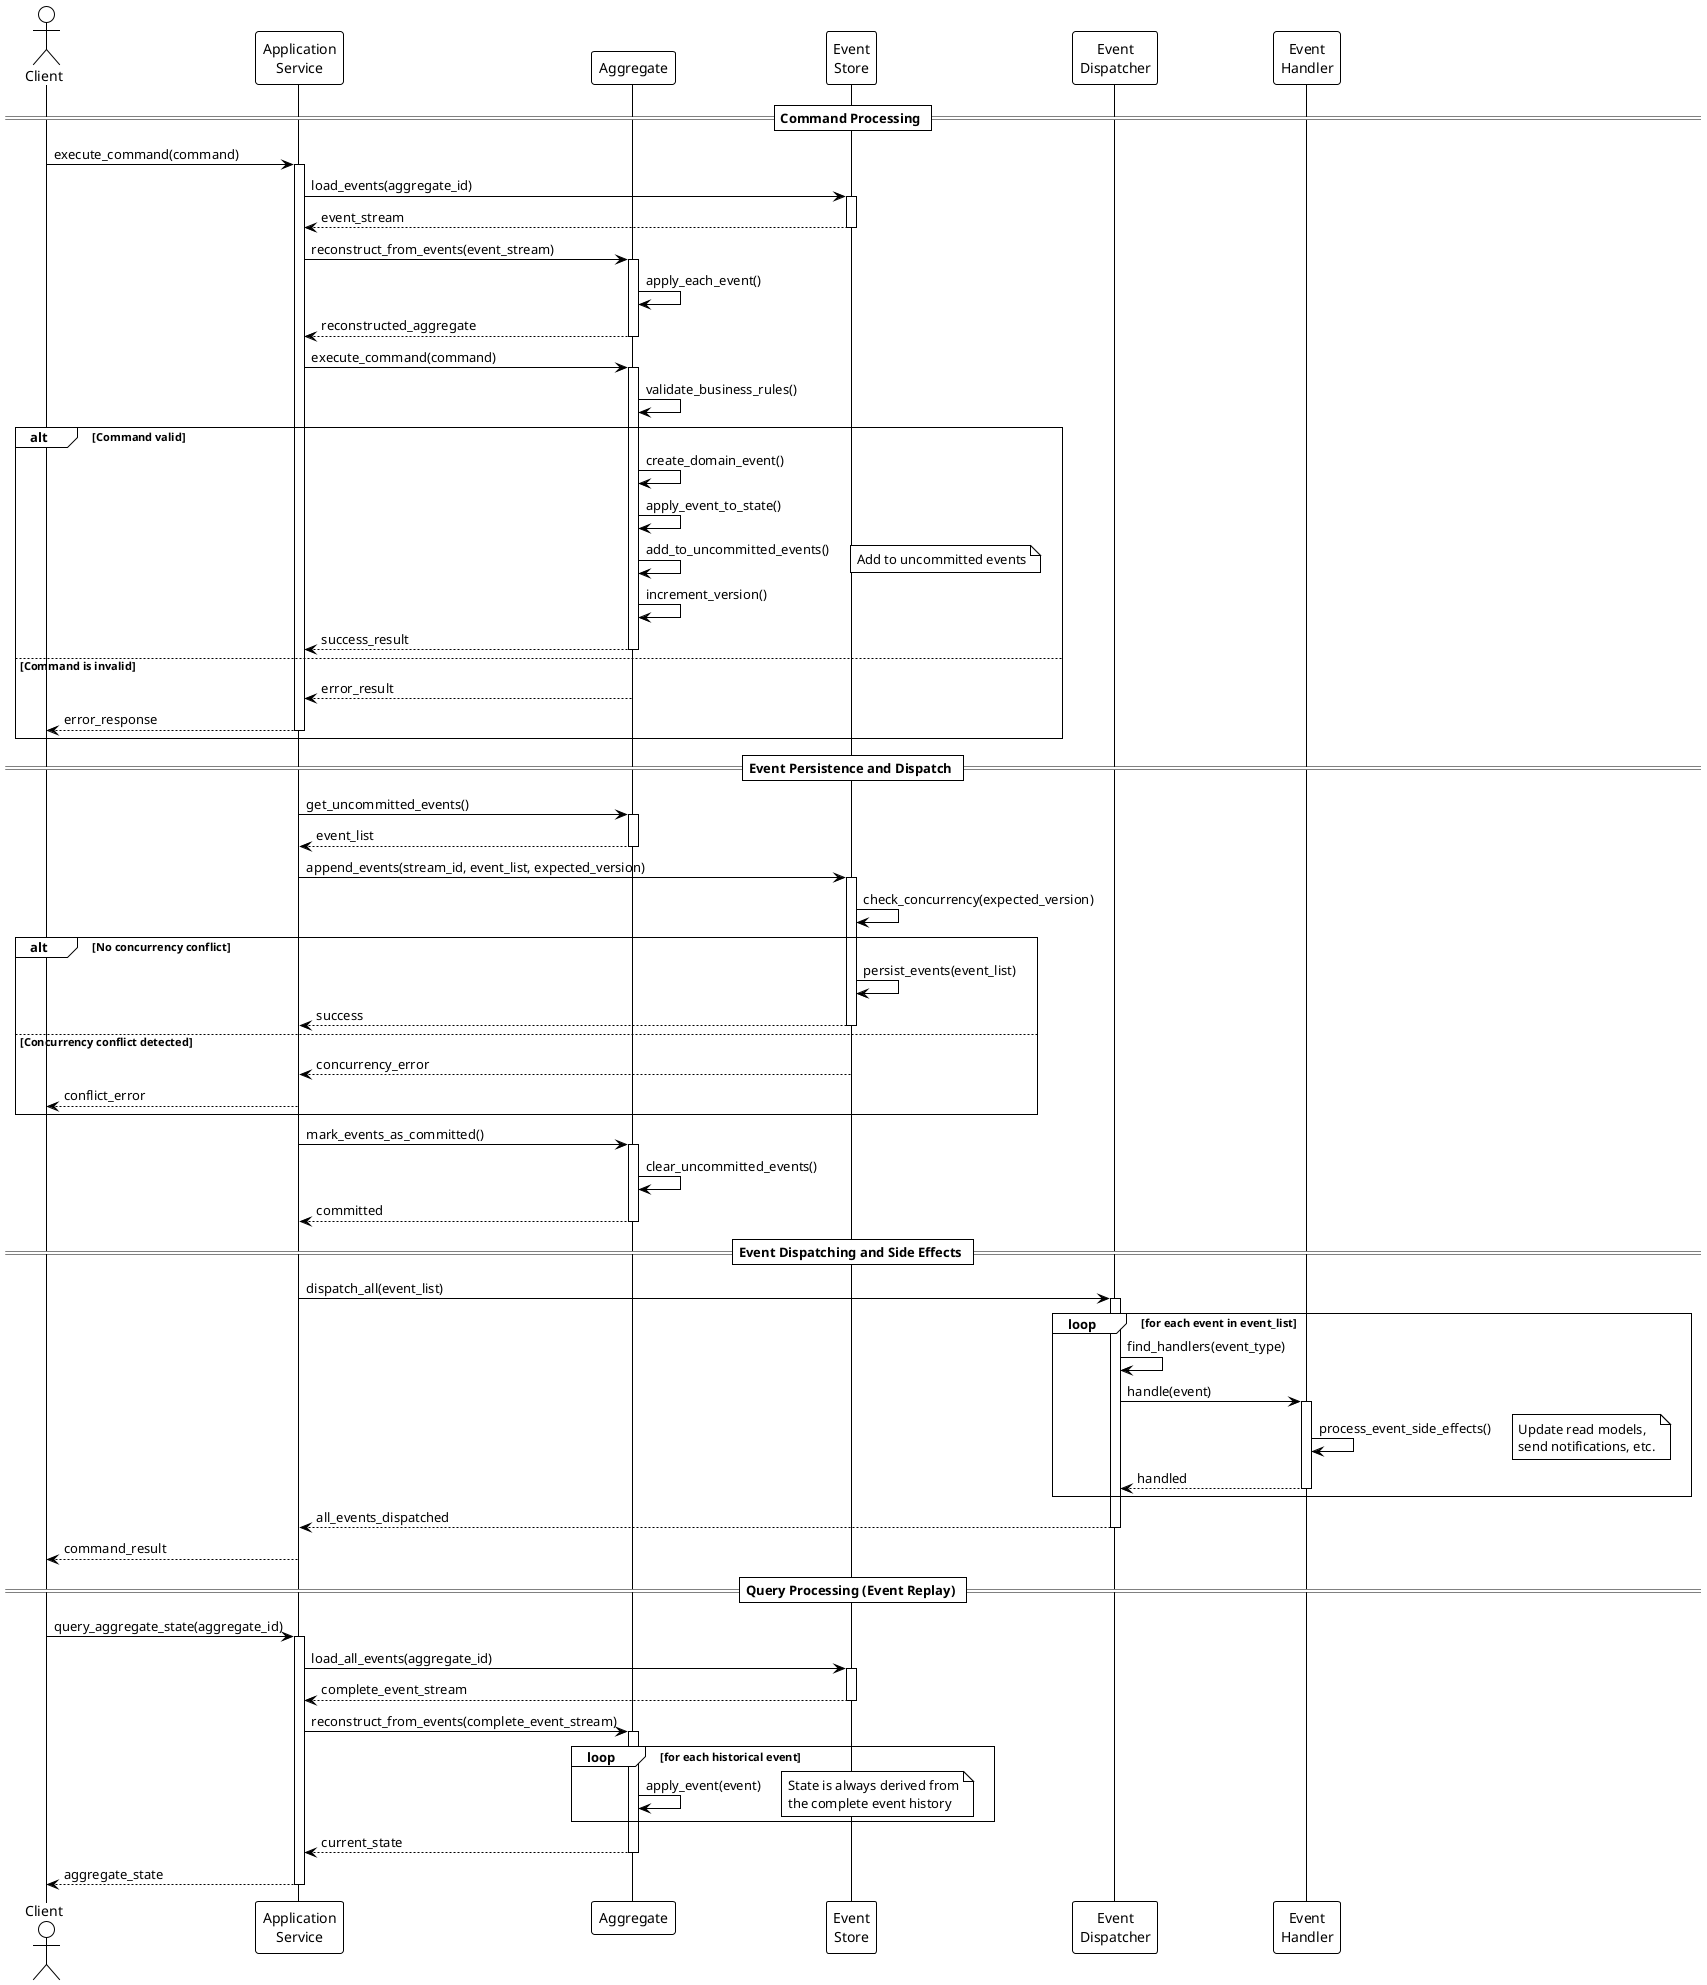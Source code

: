 @startuml Event_Sourcing_Sequence
!theme plain

actor "Client" as client
participant "Application\nService" as app_service
participant "Aggregate" as aggregate
participant "Event\nStore" as event_store
participant "Event\nDispatcher" as dispatcher
participant "Event\nHandler" as handler

== Command Processing ==

client -> app_service : execute_command(command)
activate app_service

app_service -> event_store : load_events(aggregate_id)
activate event_store
event_store --> app_service : event_stream
deactivate event_store

app_service -> aggregate : reconstruct_from_events(event_stream)
activate aggregate
aggregate -> aggregate : apply_each_event()
aggregate --> app_service : reconstructed_aggregate
deactivate aggregate

app_service -> aggregate : execute_command(command)
activate aggregate

aggregate -> aggregate : validate_business_rules()

alt Command valid
  aggregate -> aggregate : create_domain_event()
  aggregate -> aggregate : apply_event_to_state()
  aggregate -> aggregate : add_to_uncommitted_events()

  note right : Add to uncommitted events

  aggregate -> aggregate : increment_version()

  aggregate --> app_service : success_result
  deactivate aggregate

else Command is invalid
  aggregate --> app_service : error_result
  deactivate aggregate
  app_service --> client : error_response
  deactivate app_service
end

== Event Persistence and Dispatch ==

app_service -> aggregate : get_uncommitted_events()
activate aggregate
aggregate --> app_service : event_list
deactivate aggregate

app_service -> event_store : append_events(stream_id, event_list, expected_version)
activate event_store

event_store -> event_store : check_concurrency(expected_version)

alt No concurrency conflict
  event_store -> event_store : persist_events(event_list)
  event_store --> app_service : success
  deactivate event_store

else Concurrency conflict detected
  event_store --> app_service : concurrency_error
  deactivate event_store
  app_service --> client : conflict_error
  deactivate app_service
end

app_service -> aggregate : mark_events_as_committed()
activate aggregate
aggregate -> aggregate : clear_uncommitted_events()
aggregate --> app_service : committed
deactivate aggregate

== Event Dispatching and Side Effects ==

app_service -> dispatcher : dispatch_all(event_list)
activate dispatcher

loop for each event in event_list
  dispatcher -> dispatcher : find_handlers(event_type)

  dispatcher -> handler : handle(event)
  activate handler

  handler -> handler : process_event_side_effects()
  note right : Update read models,\nsend notifications, etc.

  handler --> dispatcher : handled
  deactivate handler
end

dispatcher --> app_service : all_events_dispatched
deactivate dispatcher

app_service --> client : command_result
deactivate app_service

== Query Processing (Event Replay) ==

client -> app_service : query_aggregate_state(aggregate_id)
activate app_service

app_service -> event_store : load_all_events(aggregate_id)
activate event_store
event_store --> app_service : complete_event_stream
deactivate event_store

app_service -> aggregate : reconstruct_from_events(complete_event_stream)
activate aggregate

loop for each historical event
  aggregate -> aggregate : apply_event(event)
  note right : State is always derived from\nthe complete event history
end

aggregate --> app_service : current_state
deactivate aggregate

app_service --> client : aggregate_state
deactivate app_service

@enduml
